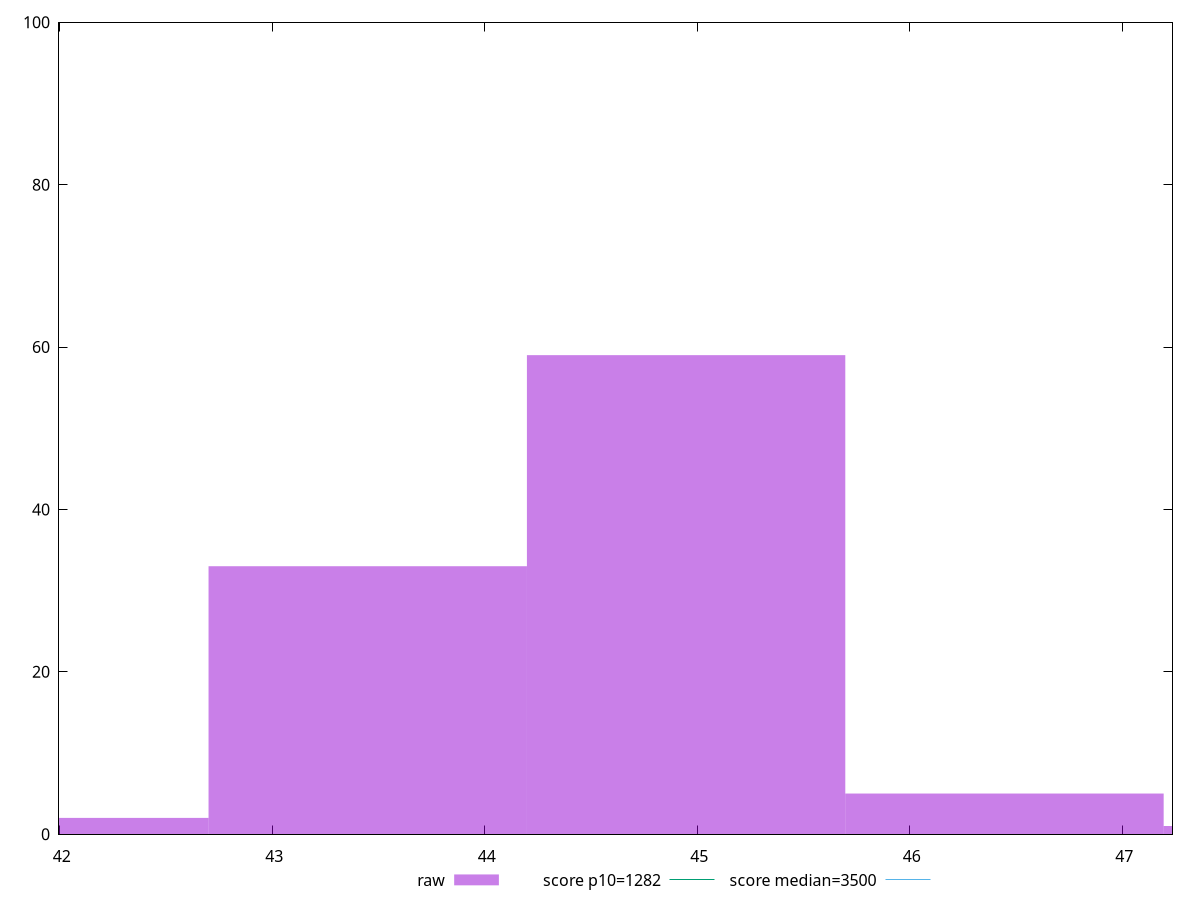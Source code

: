 reset

$raw <<EOF
43.4488430017615 33
44.947078967339486 59
46.44531493291747 5
41.95060703618352 2
47.94355089849545 1
EOF

set key outside below
set boxwidth 1.4982359655779829
set xrange [41.99599999999999:47.23599999999999]
set yrange [0:100]
set style fill transparent solid 0.5 noborder

set parametric
set terminal svg size 640, 490 enhanced background rgb 'white'
set output "report_00007_2020-12-11T15:55:29.892Z/bootup-time/samples/pages+cached+noexternal/raw/histogram.svg"

plot $raw title "raw" with boxes, \
     1282,t title "score p10=1282", \
     3500,t title "score median=3500"

reset
